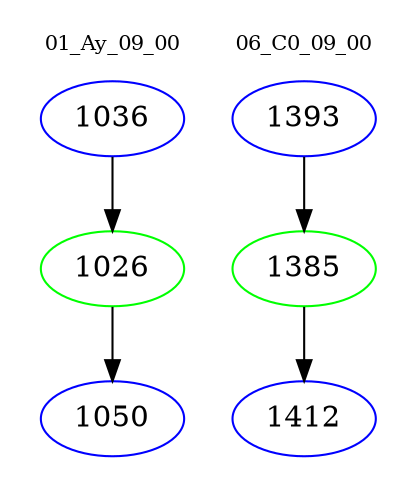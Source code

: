 digraph{
subgraph cluster_0 {
color = white
label = "01_Ay_09_00";
fontsize=10;
T0_1036 [label="1036", color="blue"]
T0_1036 -> T0_1026 [color="black"]
T0_1026 [label="1026", color="green"]
T0_1026 -> T0_1050 [color="black"]
T0_1050 [label="1050", color="blue"]
}
subgraph cluster_1 {
color = white
label = "06_C0_09_00";
fontsize=10;
T1_1393 [label="1393", color="blue"]
T1_1393 -> T1_1385 [color="black"]
T1_1385 [label="1385", color="green"]
T1_1385 -> T1_1412 [color="black"]
T1_1412 [label="1412", color="blue"]
}
}
